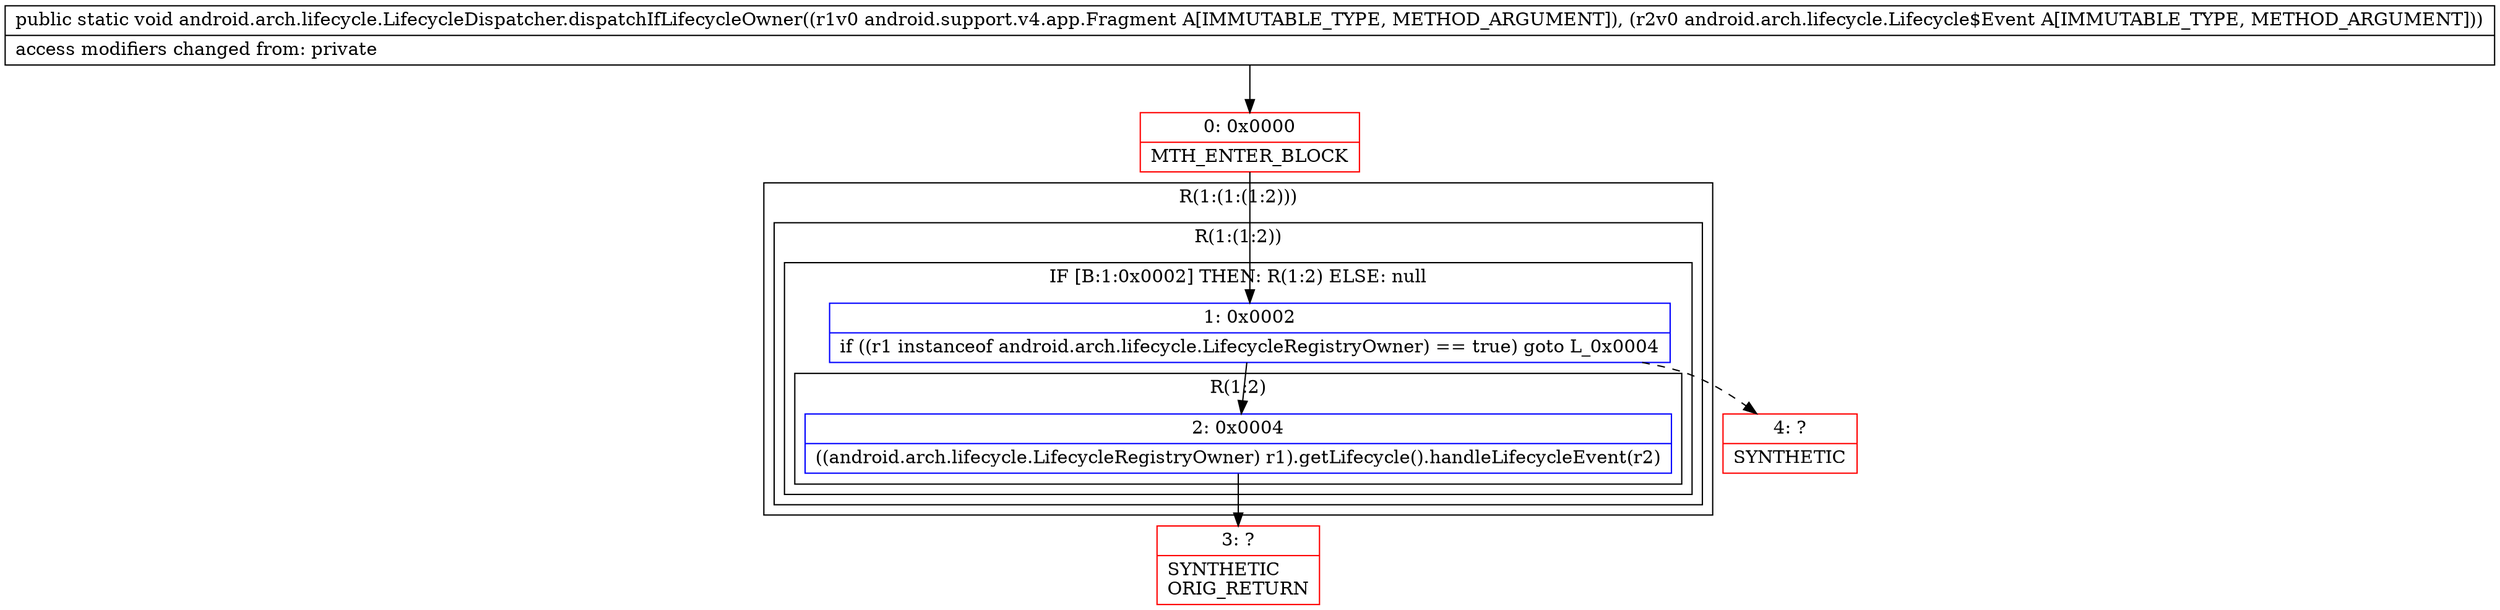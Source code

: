 digraph "CFG forandroid.arch.lifecycle.LifecycleDispatcher.dispatchIfLifecycleOwner(Landroid\/support\/v4\/app\/Fragment;Landroid\/arch\/lifecycle\/Lifecycle$Event;)V" {
subgraph cluster_Region_456590301 {
label = "R(1:(1:(1:2)))";
node [shape=record,color=blue];
subgraph cluster_Region_1166216800 {
label = "R(1:(1:2))";
node [shape=record,color=blue];
subgraph cluster_IfRegion_452037353 {
label = "IF [B:1:0x0002] THEN: R(1:2) ELSE: null";
node [shape=record,color=blue];
Node_1 [shape=record,label="{1\:\ 0x0002|if ((r1 instanceof android.arch.lifecycle.LifecycleRegistryOwner) == true) goto L_0x0004\l}"];
subgraph cluster_Region_1075558713 {
label = "R(1:2)";
node [shape=record,color=blue];
Node_2 [shape=record,label="{2\:\ 0x0004|((android.arch.lifecycle.LifecycleRegistryOwner) r1).getLifecycle().handleLifecycleEvent(r2)\l}"];
}
}
}
}
Node_0 [shape=record,color=red,label="{0\:\ 0x0000|MTH_ENTER_BLOCK\l}"];
Node_3 [shape=record,color=red,label="{3\:\ ?|SYNTHETIC\lORIG_RETURN\l}"];
Node_4 [shape=record,color=red,label="{4\:\ ?|SYNTHETIC\l}"];
MethodNode[shape=record,label="{public static void android.arch.lifecycle.LifecycleDispatcher.dispatchIfLifecycleOwner((r1v0 android.support.v4.app.Fragment A[IMMUTABLE_TYPE, METHOD_ARGUMENT]), (r2v0 android.arch.lifecycle.Lifecycle$Event A[IMMUTABLE_TYPE, METHOD_ARGUMENT]))  | access modifiers changed from: private\l}"];
MethodNode -> Node_0;
Node_1 -> Node_2;
Node_1 -> Node_4[style=dashed];
Node_2 -> Node_3;
Node_0 -> Node_1;
}

